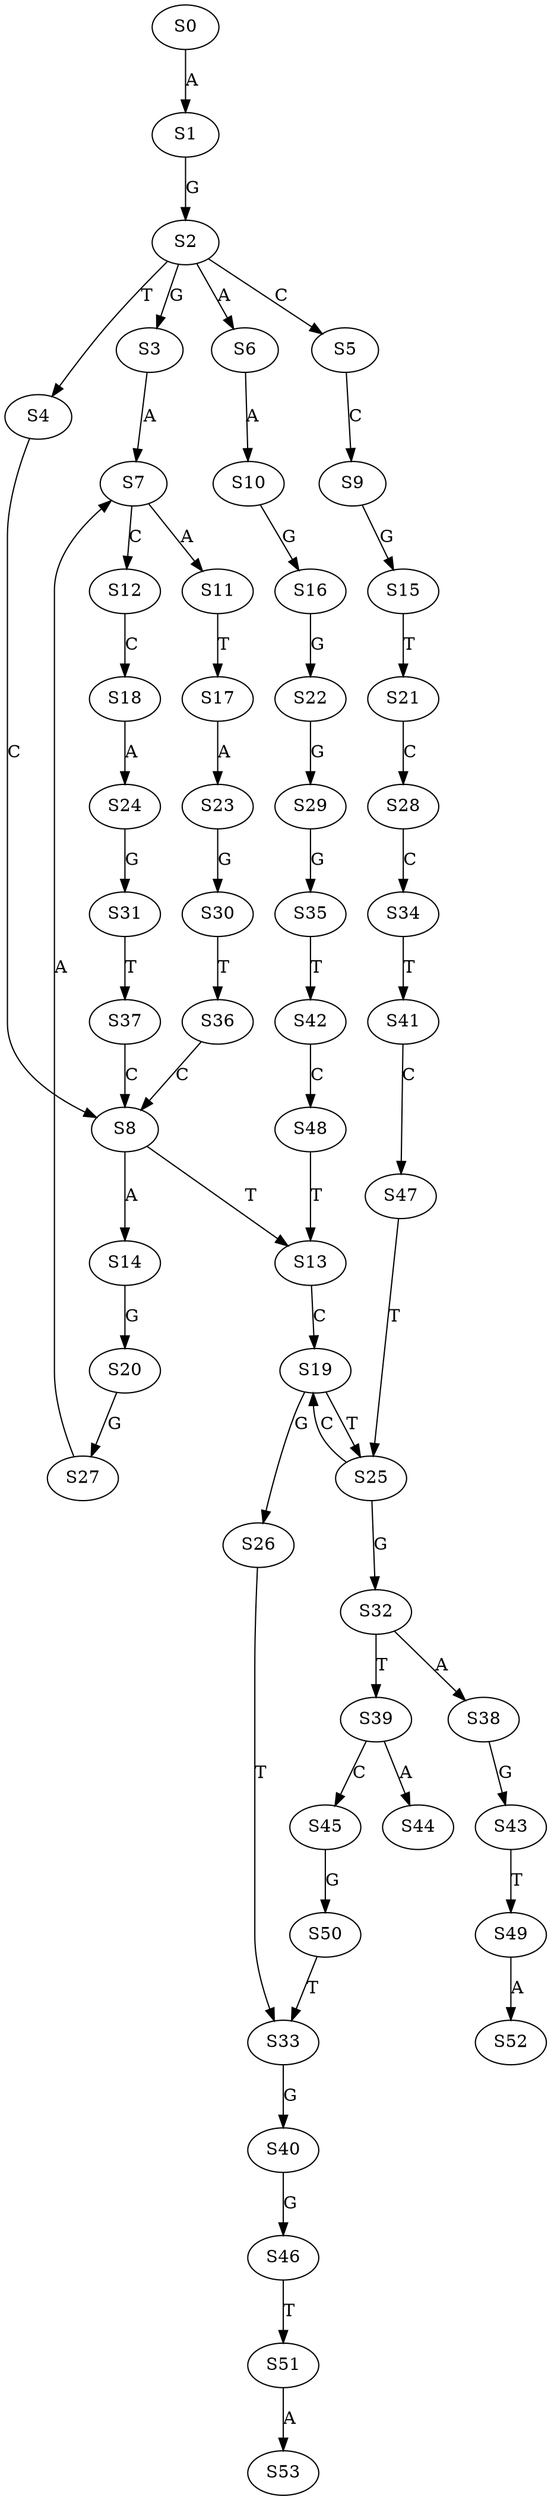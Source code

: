 strict digraph  {
	S0 -> S1 [ label = A ];
	S1 -> S2 [ label = G ];
	S2 -> S3 [ label = G ];
	S2 -> S4 [ label = T ];
	S2 -> S5 [ label = C ];
	S2 -> S6 [ label = A ];
	S3 -> S7 [ label = A ];
	S4 -> S8 [ label = C ];
	S5 -> S9 [ label = C ];
	S6 -> S10 [ label = A ];
	S7 -> S11 [ label = A ];
	S7 -> S12 [ label = C ];
	S8 -> S13 [ label = T ];
	S8 -> S14 [ label = A ];
	S9 -> S15 [ label = G ];
	S10 -> S16 [ label = G ];
	S11 -> S17 [ label = T ];
	S12 -> S18 [ label = C ];
	S13 -> S19 [ label = C ];
	S14 -> S20 [ label = G ];
	S15 -> S21 [ label = T ];
	S16 -> S22 [ label = G ];
	S17 -> S23 [ label = A ];
	S18 -> S24 [ label = A ];
	S19 -> S25 [ label = T ];
	S19 -> S26 [ label = G ];
	S20 -> S27 [ label = G ];
	S21 -> S28 [ label = C ];
	S22 -> S29 [ label = G ];
	S23 -> S30 [ label = G ];
	S24 -> S31 [ label = G ];
	S25 -> S32 [ label = G ];
	S25 -> S19 [ label = C ];
	S26 -> S33 [ label = T ];
	S27 -> S7 [ label = A ];
	S28 -> S34 [ label = C ];
	S29 -> S35 [ label = G ];
	S30 -> S36 [ label = T ];
	S31 -> S37 [ label = T ];
	S32 -> S38 [ label = A ];
	S32 -> S39 [ label = T ];
	S33 -> S40 [ label = G ];
	S34 -> S41 [ label = T ];
	S35 -> S42 [ label = T ];
	S36 -> S8 [ label = C ];
	S37 -> S8 [ label = C ];
	S38 -> S43 [ label = G ];
	S39 -> S44 [ label = A ];
	S39 -> S45 [ label = C ];
	S40 -> S46 [ label = G ];
	S41 -> S47 [ label = C ];
	S42 -> S48 [ label = C ];
	S43 -> S49 [ label = T ];
	S45 -> S50 [ label = G ];
	S46 -> S51 [ label = T ];
	S47 -> S25 [ label = T ];
	S48 -> S13 [ label = T ];
	S49 -> S52 [ label = A ];
	S50 -> S33 [ label = T ];
	S51 -> S53 [ label = A ];
}
